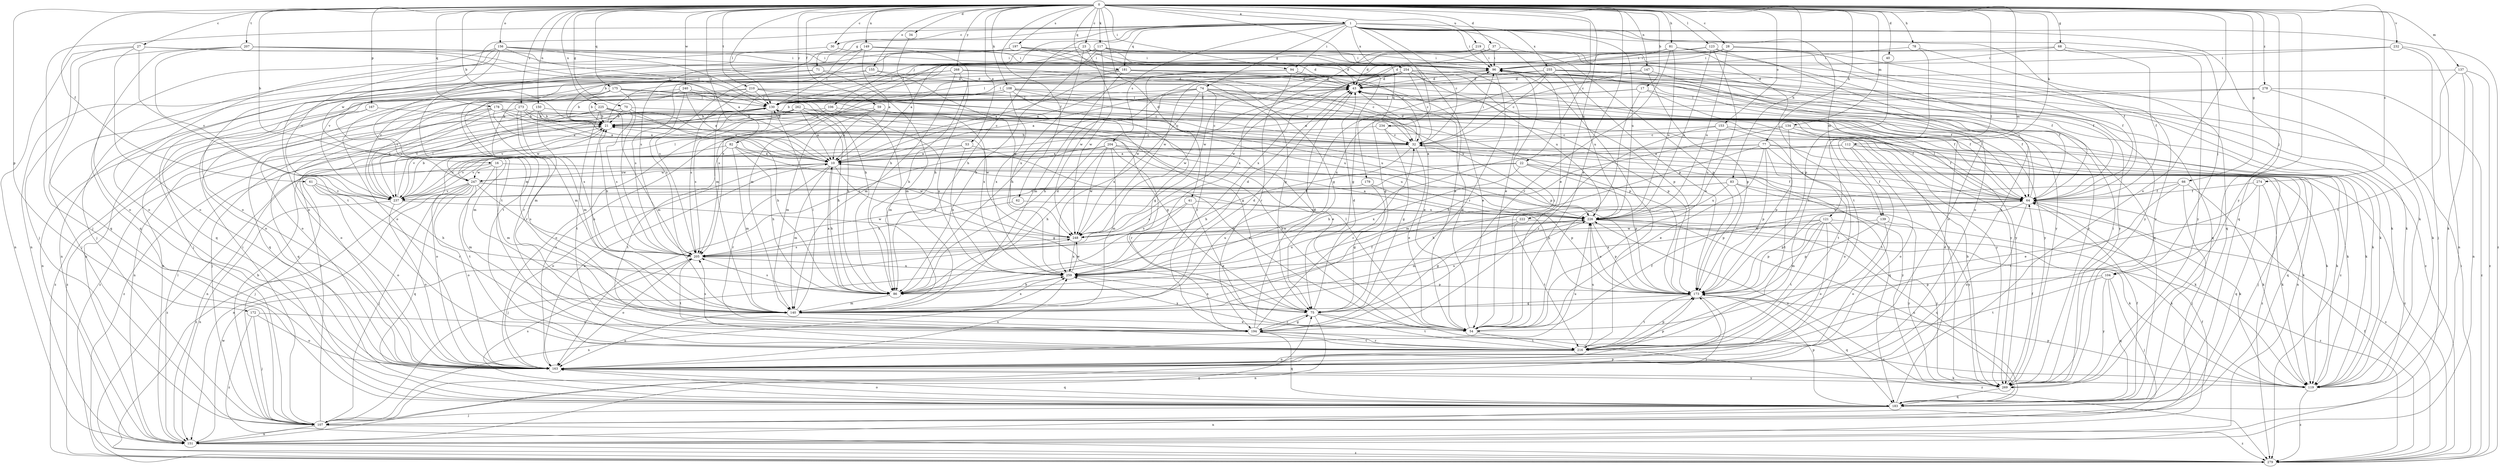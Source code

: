 strict digraph  {
0;
1;
10;
16;
17;
21;
22;
23;
27;
28;
30;
32;
34;
37;
40;
41;
43;
53;
54;
59;
61;
62;
64;
66;
68;
70;
71;
74;
75;
77;
78;
81;
82;
83;
86;
94;
96;
104;
106;
107;
108;
112;
117;
119;
121;
123;
130;
134;
137;
139;
140;
147;
149;
150;
151;
153;
155;
156;
163;
167;
172;
173;
175;
178;
179;
181;
183;
194;
197;
204;
205;
207;
210;
216;
219;
222;
225;
226;
232;
234;
237;
240;
247;
248;
254;
255;
259;
262;
268;
269;
273;
274;
278;
279;
0 -> 1  [label=a];
0 -> 16  [label=b];
0 -> 17  [label=b];
0 -> 21  [label=b];
0 -> 22  [label=c];
0 -> 23  [label=c];
0 -> 27  [label=c];
0 -> 28  [label=c];
0 -> 30  [label=c];
0 -> 34  [label=d];
0 -> 37  [label=d];
0 -> 40  [label=d];
0 -> 41  [label=d];
0 -> 53  [label=e];
0 -> 54  [label=e];
0 -> 59  [label=f];
0 -> 61  [label=f];
0 -> 62  [label=f];
0 -> 66  [label=g];
0 -> 68  [label=g];
0 -> 70  [label=g];
0 -> 77  [label=h];
0 -> 78  [label=h];
0 -> 81  [label=h];
0 -> 82  [label=h];
0 -> 83  [label=h];
0 -> 94  [label=i];
0 -> 104  [label=j];
0 -> 108  [label=k];
0 -> 112  [label=k];
0 -> 117  [label=k];
0 -> 121  [label=l];
0 -> 123  [label=l];
0 -> 130  [label=l];
0 -> 134  [label=m];
0 -> 137  [label=m];
0 -> 139  [label=m];
0 -> 147  [label=n];
0 -> 149  [label=n];
0 -> 150  [label=n];
0 -> 153  [label=o];
0 -> 155  [label=o];
0 -> 156  [label=o];
0 -> 163  [label=o];
0 -> 167  [label=p];
0 -> 172  [label=p];
0 -> 175  [label=q];
0 -> 178  [label=q];
0 -> 179  [label=q];
0 -> 181  [label=q];
0 -> 197  [label=s];
0 -> 207  [label=t];
0 -> 210  [label=t];
0 -> 219  [label=u];
0 -> 222  [label=u];
0 -> 225  [label=u];
0 -> 232  [label=v];
0 -> 240  [label=w];
0 -> 262  [label=y];
0 -> 268  [label=y];
0 -> 269  [label=y];
0 -> 273  [label=z];
0 -> 274  [label=z];
0 -> 278  [label=z];
1 -> 30  [label=c];
1 -> 32  [label=c];
1 -> 54  [label=e];
1 -> 64  [label=f];
1 -> 71  [label=g];
1 -> 74  [label=g];
1 -> 86  [label=h];
1 -> 94  [label=i];
1 -> 96  [label=i];
1 -> 104  [label=j];
1 -> 106  [label=j];
1 -> 107  [label=j];
1 -> 139  [label=m];
1 -> 181  [label=q];
1 -> 183  [label=q];
1 -> 204  [label=s];
1 -> 205  [label=s];
1 -> 226  [label=u];
1 -> 234  [label=v];
1 -> 247  [label=w];
1 -> 254  [label=x];
1 -> 255  [label=x];
1 -> 279  [label=z];
10 -> 64  [label=f];
10 -> 75  [label=g];
10 -> 86  [label=h];
10 -> 140  [label=m];
10 -> 163  [label=o];
10 -> 194  [label=r];
10 -> 247  [label=w];
10 -> 279  [label=z];
16 -> 107  [label=j];
16 -> 140  [label=m];
16 -> 216  [label=t];
16 -> 247  [label=w];
16 -> 269  [label=y];
17 -> 21  [label=b];
17 -> 54  [label=e];
17 -> 64  [label=f];
17 -> 119  [label=k];
17 -> 130  [label=l];
21 -> 32  [label=c];
21 -> 96  [label=i];
21 -> 237  [label=v];
21 -> 247  [label=w];
21 -> 279  [label=z];
22 -> 64  [label=f];
22 -> 119  [label=k];
22 -> 173  [label=p];
22 -> 205  [label=s];
22 -> 247  [label=w];
22 -> 259  [label=x];
23 -> 10  [label=a];
23 -> 43  [label=d];
23 -> 54  [label=e];
23 -> 75  [label=g];
23 -> 96  [label=i];
23 -> 237  [label=v];
23 -> 248  [label=w];
23 -> 259  [label=x];
27 -> 96  [label=i];
27 -> 107  [label=j];
27 -> 130  [label=l];
27 -> 151  [label=n];
27 -> 163  [label=o];
27 -> 216  [label=t];
28 -> 64  [label=f];
28 -> 96  [label=i];
28 -> 205  [label=s];
28 -> 226  [label=u];
28 -> 259  [label=x];
28 -> 269  [label=y];
30 -> 96  [label=i];
30 -> 107  [label=j];
32 -> 10  [label=a];
32 -> 21  [label=b];
32 -> 43  [label=d];
32 -> 54  [label=e];
32 -> 86  [label=h];
32 -> 96  [label=i];
32 -> 151  [label=n];
32 -> 183  [label=q];
32 -> 279  [label=z];
34 -> 86  [label=h];
37 -> 43  [label=d];
37 -> 96  [label=i];
37 -> 130  [label=l];
37 -> 173  [label=p];
40 -> 173  [label=p];
41 -> 54  [label=e];
41 -> 107  [label=j];
41 -> 205  [label=s];
41 -> 226  [label=u];
43 -> 130  [label=l];
43 -> 269  [label=y];
53 -> 10  [label=a];
53 -> 54  [label=e];
53 -> 237  [label=v];
53 -> 259  [label=x];
54 -> 21  [label=b];
54 -> 43  [label=d];
54 -> 64  [label=f];
54 -> 96  [label=i];
54 -> 130  [label=l];
54 -> 216  [label=t];
54 -> 259  [label=x];
59 -> 10  [label=a];
59 -> 21  [label=b];
59 -> 140  [label=m];
59 -> 226  [label=u];
59 -> 269  [label=y];
61 -> 86  [label=h];
61 -> 163  [label=o];
61 -> 194  [label=r];
61 -> 237  [label=v];
62 -> 205  [label=s];
62 -> 226  [label=u];
64 -> 32  [label=c];
64 -> 96  [label=i];
64 -> 119  [label=k];
64 -> 130  [label=l];
64 -> 163  [label=o];
64 -> 173  [label=p];
64 -> 226  [label=u];
66 -> 64  [label=f];
66 -> 86  [label=h];
66 -> 107  [label=j];
66 -> 119  [label=k];
66 -> 216  [label=t];
68 -> 64  [label=f];
68 -> 96  [label=i];
68 -> 248  [label=w];
68 -> 269  [label=y];
70 -> 21  [label=b];
70 -> 86  [label=h];
70 -> 151  [label=n];
70 -> 205  [label=s];
70 -> 269  [label=y];
71 -> 43  [label=d];
71 -> 140  [label=m];
71 -> 163  [label=o];
71 -> 183  [label=q];
74 -> 10  [label=a];
74 -> 32  [label=c];
74 -> 54  [label=e];
74 -> 86  [label=h];
74 -> 130  [label=l];
74 -> 173  [label=p];
74 -> 194  [label=r];
74 -> 248  [label=w];
74 -> 259  [label=x];
74 -> 279  [label=z];
75 -> 43  [label=d];
75 -> 151  [label=n];
75 -> 194  [label=r];
75 -> 216  [label=t];
75 -> 259  [label=x];
75 -> 279  [label=z];
77 -> 10  [label=a];
77 -> 54  [label=e];
77 -> 86  [label=h];
77 -> 107  [label=j];
77 -> 119  [label=k];
77 -> 140  [label=m];
77 -> 163  [label=o];
77 -> 173  [label=p];
77 -> 216  [label=t];
78 -> 96  [label=i];
78 -> 183  [label=q];
78 -> 216  [label=t];
81 -> 64  [label=f];
81 -> 96  [label=i];
81 -> 130  [label=l];
81 -> 194  [label=r];
81 -> 216  [label=t];
81 -> 226  [label=u];
82 -> 10  [label=a];
82 -> 86  [label=h];
82 -> 140  [label=m];
82 -> 163  [label=o];
82 -> 216  [label=t];
82 -> 248  [label=w];
83 -> 119  [label=k];
83 -> 173  [label=p];
83 -> 205  [label=s];
83 -> 226  [label=u];
83 -> 237  [label=v];
83 -> 279  [label=z];
86 -> 10  [label=a];
86 -> 43  [label=d];
86 -> 64  [label=f];
86 -> 140  [label=m];
86 -> 205  [label=s];
94 -> 10  [label=a];
94 -> 43  [label=d];
94 -> 54  [label=e];
94 -> 119  [label=k];
94 -> 151  [label=n];
94 -> 194  [label=r];
94 -> 248  [label=w];
96 -> 43  [label=d];
96 -> 194  [label=r];
96 -> 269  [label=y];
104 -> 107  [label=j];
104 -> 173  [label=p];
104 -> 183  [label=q];
104 -> 216  [label=t];
104 -> 269  [label=y];
106 -> 21  [label=b];
106 -> 32  [label=c];
106 -> 140  [label=m];
106 -> 163  [label=o];
107 -> 21  [label=b];
107 -> 96  [label=i];
107 -> 130  [label=l];
107 -> 151  [label=n];
107 -> 173  [label=p];
107 -> 259  [label=x];
107 -> 279  [label=z];
108 -> 64  [label=f];
108 -> 75  [label=g];
108 -> 130  [label=l];
108 -> 151  [label=n];
108 -> 183  [label=q];
108 -> 226  [label=u];
108 -> 237  [label=v];
108 -> 259  [label=x];
108 -> 269  [label=y];
112 -> 10  [label=a];
112 -> 163  [label=o];
112 -> 183  [label=q];
112 -> 216  [label=t];
112 -> 237  [label=v];
112 -> 279  [label=z];
117 -> 43  [label=d];
117 -> 86  [label=h];
117 -> 96  [label=i];
117 -> 140  [label=m];
117 -> 163  [label=o];
117 -> 173  [label=p];
117 -> 248  [label=w];
117 -> 269  [label=y];
119 -> 173  [label=p];
119 -> 194  [label=r];
119 -> 279  [label=z];
121 -> 119  [label=k];
121 -> 140  [label=m];
121 -> 163  [label=o];
121 -> 173  [label=p];
121 -> 216  [label=t];
121 -> 248  [label=w];
121 -> 259  [label=x];
121 -> 269  [label=y];
123 -> 54  [label=e];
123 -> 64  [label=f];
123 -> 96  [label=i];
123 -> 163  [label=o];
123 -> 226  [label=u];
123 -> 248  [label=w];
130 -> 21  [label=b];
130 -> 43  [label=d];
130 -> 64  [label=f];
130 -> 75  [label=g];
130 -> 205  [label=s];
134 -> 32  [label=c];
134 -> 64  [label=f];
134 -> 86  [label=h];
134 -> 119  [label=k];
134 -> 173  [label=p];
137 -> 43  [label=d];
137 -> 119  [label=k];
137 -> 151  [label=n];
137 -> 216  [label=t];
137 -> 279  [label=z];
139 -> 163  [label=o];
139 -> 173  [label=p];
139 -> 248  [label=w];
139 -> 269  [label=y];
140 -> 21  [label=b];
140 -> 43  [label=d];
140 -> 54  [label=e];
140 -> 96  [label=i];
140 -> 130  [label=l];
140 -> 163  [label=o];
140 -> 226  [label=u];
140 -> 259  [label=x];
147 -> 43  [label=d];
147 -> 163  [label=o];
147 -> 173  [label=p];
147 -> 259  [label=x];
149 -> 10  [label=a];
149 -> 86  [label=h];
149 -> 96  [label=i];
149 -> 119  [label=k];
149 -> 130  [label=l];
149 -> 205  [label=s];
149 -> 216  [label=t];
150 -> 10  [label=a];
150 -> 21  [label=b];
150 -> 107  [label=j];
150 -> 173  [label=p];
150 -> 194  [label=r];
151 -> 64  [label=f];
151 -> 75  [label=g];
151 -> 130  [label=l];
151 -> 248  [label=w];
151 -> 279  [label=z];
153 -> 32  [label=c];
153 -> 151  [label=n];
153 -> 194  [label=r];
153 -> 216  [label=t];
153 -> 226  [label=u];
155 -> 43  [label=d];
155 -> 107  [label=j];
155 -> 205  [label=s];
155 -> 248  [label=w];
156 -> 75  [label=g];
156 -> 86  [label=h];
156 -> 96  [label=i];
156 -> 130  [label=l];
156 -> 140  [label=m];
156 -> 163  [label=o];
156 -> 183  [label=q];
156 -> 237  [label=v];
163 -> 10  [label=a];
163 -> 119  [label=k];
163 -> 173  [label=p];
163 -> 183  [label=q];
163 -> 226  [label=u];
163 -> 259  [label=x];
163 -> 269  [label=y];
167 -> 21  [label=b];
167 -> 140  [label=m];
167 -> 279  [label=z];
172 -> 107  [label=j];
172 -> 163  [label=o];
172 -> 194  [label=r];
172 -> 279  [label=z];
173 -> 75  [label=g];
173 -> 107  [label=j];
173 -> 183  [label=q];
173 -> 216  [label=t];
173 -> 226  [label=u];
175 -> 21  [label=b];
175 -> 64  [label=f];
175 -> 86  [label=h];
175 -> 130  [label=l];
175 -> 151  [label=n];
175 -> 163  [label=o];
175 -> 173  [label=p];
175 -> 194  [label=r];
175 -> 205  [label=s];
178 -> 10  [label=a];
178 -> 21  [label=b];
178 -> 32  [label=c];
178 -> 163  [label=o];
178 -> 237  [label=v];
178 -> 248  [label=w];
178 -> 279  [label=z];
179 -> 75  [label=g];
179 -> 173  [label=p];
179 -> 237  [label=v];
181 -> 10  [label=a];
181 -> 32  [label=c];
181 -> 43  [label=d];
181 -> 64  [label=f];
181 -> 140  [label=m];
181 -> 151  [label=n];
181 -> 205  [label=s];
181 -> 269  [label=y];
183 -> 43  [label=d];
183 -> 64  [label=f];
183 -> 107  [label=j];
183 -> 151  [label=n];
183 -> 163  [label=o];
183 -> 173  [label=p];
183 -> 205  [label=s];
183 -> 226  [label=u];
194 -> 32  [label=c];
194 -> 43  [label=d];
194 -> 75  [label=g];
194 -> 183  [label=q];
194 -> 205  [label=s];
194 -> 216  [label=t];
197 -> 54  [label=e];
197 -> 75  [label=g];
197 -> 96  [label=i];
197 -> 140  [label=m];
197 -> 151  [label=n];
197 -> 163  [label=o];
204 -> 10  [label=a];
204 -> 86  [label=h];
204 -> 119  [label=k];
204 -> 140  [label=m];
204 -> 163  [label=o];
204 -> 194  [label=r];
204 -> 226  [label=u];
204 -> 237  [label=v];
204 -> 248  [label=w];
205 -> 21  [label=b];
205 -> 163  [label=o];
205 -> 216  [label=t];
205 -> 226  [label=u];
205 -> 259  [label=x];
207 -> 10  [label=a];
207 -> 32  [label=c];
207 -> 96  [label=i];
207 -> 163  [label=o];
207 -> 183  [label=q];
207 -> 237  [label=v];
210 -> 75  [label=g];
210 -> 130  [label=l];
210 -> 140  [label=m];
210 -> 163  [label=o];
210 -> 205  [label=s];
210 -> 259  [label=x];
210 -> 269  [label=y];
216 -> 96  [label=i];
216 -> 163  [label=o];
216 -> 173  [label=p];
216 -> 194  [label=r];
216 -> 226  [label=u];
219 -> 43  [label=d];
219 -> 96  [label=i];
219 -> 163  [label=o];
219 -> 259  [label=x];
222 -> 75  [label=g];
222 -> 216  [label=t];
222 -> 248  [label=w];
222 -> 279  [label=z];
225 -> 10  [label=a];
225 -> 21  [label=b];
225 -> 32  [label=c];
225 -> 54  [label=e];
225 -> 140  [label=m];
225 -> 183  [label=q];
225 -> 216  [label=t];
225 -> 237  [label=v];
226 -> 10  [label=a];
226 -> 119  [label=k];
226 -> 140  [label=m];
226 -> 173  [label=p];
226 -> 183  [label=q];
226 -> 248  [label=w];
232 -> 21  [label=b];
232 -> 96  [label=i];
232 -> 107  [label=j];
232 -> 151  [label=n];
234 -> 32  [label=c];
234 -> 75  [label=g];
234 -> 119  [label=k];
234 -> 163  [label=o];
237 -> 21  [label=b];
237 -> 130  [label=l];
237 -> 151  [label=n];
237 -> 163  [label=o];
237 -> 248  [label=w];
240 -> 10  [label=a];
240 -> 21  [label=b];
240 -> 32  [label=c];
240 -> 130  [label=l];
240 -> 140  [label=m];
240 -> 205  [label=s];
247 -> 64  [label=f];
247 -> 107  [label=j];
247 -> 130  [label=l];
247 -> 140  [label=m];
247 -> 151  [label=n];
247 -> 163  [label=o];
247 -> 173  [label=p];
247 -> 183  [label=q];
247 -> 205  [label=s];
247 -> 237  [label=v];
247 -> 269  [label=y];
247 -> 279  [label=z];
248 -> 205  [label=s];
248 -> 259  [label=x];
254 -> 32  [label=c];
254 -> 43  [label=d];
254 -> 86  [label=h];
254 -> 107  [label=j];
254 -> 130  [label=l];
254 -> 173  [label=p];
254 -> 183  [label=q];
254 -> 226  [label=u];
254 -> 248  [label=w];
254 -> 269  [label=y];
255 -> 32  [label=c];
255 -> 43  [label=d];
255 -> 64  [label=f];
255 -> 75  [label=g];
255 -> 130  [label=l];
255 -> 183  [label=q];
255 -> 226  [label=u];
255 -> 279  [label=z];
259 -> 43  [label=d];
259 -> 86  [label=h];
259 -> 173  [label=p];
259 -> 226  [label=u];
259 -> 248  [label=w];
262 -> 10  [label=a];
262 -> 21  [label=b];
262 -> 86  [label=h];
262 -> 119  [label=k];
262 -> 237  [label=v];
262 -> 259  [label=x];
262 -> 279  [label=z];
268 -> 43  [label=d];
268 -> 86  [label=h];
268 -> 119  [label=k];
268 -> 140  [label=m];
268 -> 216  [label=t];
268 -> 237  [label=v];
269 -> 21  [label=b];
269 -> 64  [label=f];
269 -> 96  [label=i];
269 -> 183  [label=q];
269 -> 226  [label=u];
273 -> 10  [label=a];
273 -> 21  [label=b];
273 -> 140  [label=m];
273 -> 205  [label=s];
273 -> 226  [label=u];
273 -> 237  [label=v];
274 -> 54  [label=e];
274 -> 64  [label=f];
274 -> 119  [label=k];
274 -> 183  [label=q];
278 -> 10  [label=a];
278 -> 119  [label=k];
278 -> 130  [label=l];
278 -> 279  [label=z];
279 -> 64  [label=f];
279 -> 96  [label=i];
}

